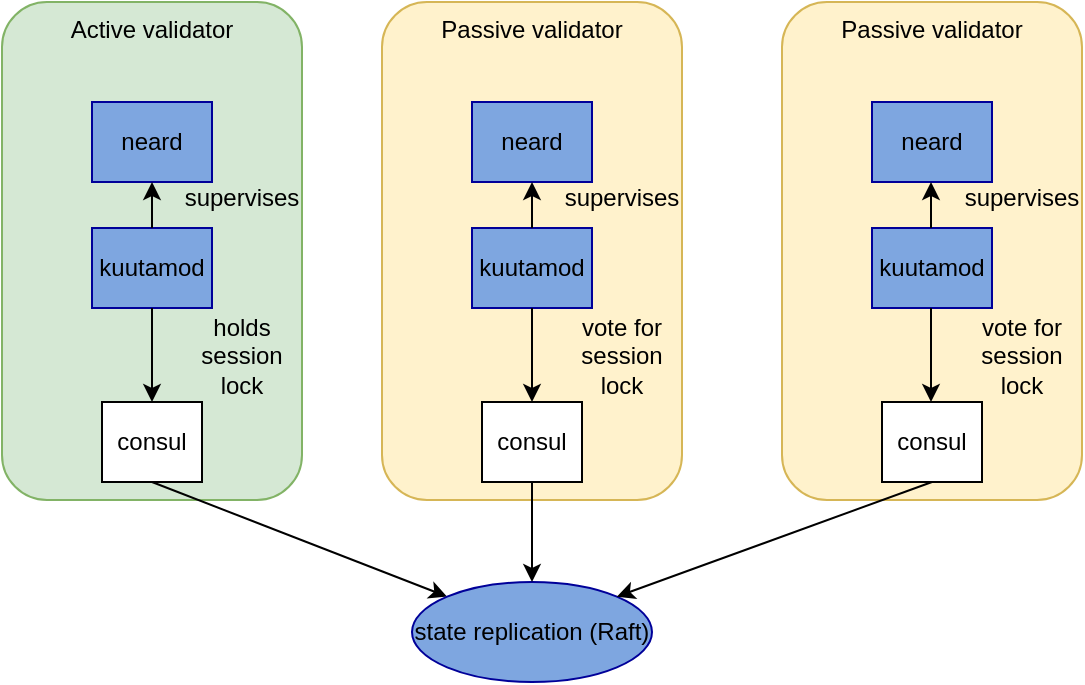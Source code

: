 <mxfile version="20.0.4" type="device" pages="2"><diagram id="UNz2Zc74tjYCbPoqR5BD" name="Page-1"><mxGraphModel dx="818" dy="612" grid="1" gridSize="10" guides="1" tooltips="1" connect="1" arrows="1" fold="1" page="1" pageScale="1" pageWidth="850" pageHeight="1100" math="0" shadow="0"><root><mxCell id="0"/><mxCell id="1" parent="0"/><mxCell id="oI91uR7ImIXGsI_JrSvF-1" value="Passive validator" style="rounded=1;whiteSpace=wrap;html=1;fillColor=#fff2cc;strokeColor=#d6b656;verticalAlign=top;" vertex="1" parent="1"><mxGeometry x="410" y="20" width="150" height="249" as="geometry"/></mxCell><mxCell id="oI91uR7ImIXGsI_JrSvF-2" value="consul" style="rounded=0;whiteSpace=wrap;html=1;" vertex="1" parent="1"><mxGeometry x="460" y="220" width="50" height="40" as="geometry"/></mxCell><mxCell id="aDdlfhDbfCe6KnAUiW1w-5" value="Active validator" style="rounded=1;whiteSpace=wrap;html=1;fillColor=#d5e8d4;strokeColor=#82b366;verticalAlign=top;" parent="1" vertex="1"><mxGeometry x="20" y="20" width="150" height="249" as="geometry"/></mxCell><mxCell id="dsceiqcpTRimamaItmek-2" value="Passive validator" style="rounded=1;whiteSpace=wrap;html=1;fillColor=#fff2cc;strokeColor=#d6b656;verticalAlign=top;" parent="1" vertex="1"><mxGeometry x="210" y="20" width="150" height="249" as="geometry"/></mxCell><mxCell id="dsceiqcpTRimamaItmek-4" value="consul" style="rounded=0;whiteSpace=wrap;html=1;" parent="1" vertex="1"><mxGeometry x="70" y="220" width="50" height="40" as="geometry"/></mxCell><mxCell id="dsceiqcpTRimamaItmek-5" value="consul" style="rounded=0;whiteSpace=wrap;html=1;" parent="1" vertex="1"><mxGeometry x="260" y="220" width="50" height="40" as="geometry"/></mxCell><mxCell id="dsceiqcpTRimamaItmek-11" value="" style="endArrow=classic;html=1;rounded=0;exitX=0.5;exitY=1;exitDx=0;exitDy=0;entryX=0;entryY=0;entryDx=0;entryDy=0;" parent="1" source="dsceiqcpTRimamaItmek-4" target="dsceiqcpTRimamaItmek-12" edge="1"><mxGeometry width="50" height="50" relative="1" as="geometry"><mxPoint x="320" y="410" as="sourcePoint"/><mxPoint x="243.431" y="317.322" as="targetPoint"/></mxGeometry></mxCell><mxCell id="dsceiqcpTRimamaItmek-12" value="state replication (Raft)" style="ellipse;whiteSpace=wrap;html=1;strokeColor=#000099;fillColor=#7EA6E0;" parent="1" vertex="1"><mxGeometry x="225" y="310" width="120" height="50" as="geometry"/></mxCell><mxCell id="dsceiqcpTRimamaItmek-13" value="" style="endArrow=classic;html=1;rounded=0;exitX=0.5;exitY=1;exitDx=0;exitDy=0;" parent="1" source="dsceiqcpTRimamaItmek-5" target="dsceiqcpTRimamaItmek-12" edge="1"><mxGeometry width="50" height="50" relative="1" as="geometry"><mxPoint x="120" y="440" as="sourcePoint"/><mxPoint x="170" y="390" as="targetPoint"/></mxGeometry></mxCell><mxCell id="dsceiqcpTRimamaItmek-20" value="kuutamod" style="rounded=0;whiteSpace=wrap;html=1;strokeColor=#000099;fillColor=#7EA6E0;" parent="1" vertex="1"><mxGeometry x="255" y="133" width="60" height="40" as="geometry"/></mxCell><mxCell id="dsceiqcpTRimamaItmek-14" value="" style="endArrow=classic;html=1;rounded=0;entryX=1;entryY=0;entryDx=0;entryDy=0;exitX=0.5;exitY=1;exitDx=0;exitDy=0;" parent="1" source="oI91uR7ImIXGsI_JrSvF-2" target="dsceiqcpTRimamaItmek-12" edge="1"><mxGeometry width="50" height="50" relative="1" as="geometry"><mxPoint x="490" y="350" as="sourcePoint"/><mxPoint x="295" y="320" as="targetPoint"/></mxGeometry></mxCell><mxCell id="dsceiqcpTRimamaItmek-21" value="neard" style="rounded=0;whiteSpace=wrap;html=1;strokeColor=#000099;fillColor=#7EA6E0;" parent="1" vertex="1"><mxGeometry x="255" y="70" width="60" height="40" as="geometry"/></mxCell><mxCell id="dsceiqcpTRimamaItmek-25" value="" style="endArrow=classic;html=1;rounded=0;exitX=0.5;exitY=0;exitDx=0;exitDy=0;" parent="1" source="dsceiqcpTRimamaItmek-20" target="dsceiqcpTRimamaItmek-21" edge="1"><mxGeometry width="50" height="50" relative="1" as="geometry"><mxPoint x="160" y="180" as="sourcePoint"/><mxPoint x="210" y="130" as="targetPoint"/></mxGeometry></mxCell><mxCell id="dsceiqcpTRimamaItmek-30" value="kuutamod" style="rounded=0;whiteSpace=wrap;html=1;strokeColor=#000099;fillColor=#7EA6E0;" parent="1" vertex="1"><mxGeometry x="65" y="133" width="60" height="40" as="geometry"/></mxCell><mxCell id="dsceiqcpTRimamaItmek-31" value="neard" style="rounded=0;whiteSpace=wrap;html=1;strokeColor=#000099;fillColor=#7EA6E0;" parent="1" vertex="1"><mxGeometry x="65" y="70" width="60" height="40" as="geometry"/></mxCell><mxCell id="dsceiqcpTRimamaItmek-32" value="" style="endArrow=classic;html=1;rounded=0;exitX=0.5;exitY=0;exitDx=0;exitDy=0;entryX=0.5;entryY=1;entryDx=0;entryDy=0;" parent="1" source="dsceiqcpTRimamaItmek-30" target="dsceiqcpTRimamaItmek-31" edge="1"><mxGeometry width="50" height="50" relative="1" as="geometry"><mxPoint x="85" y="160" as="sourcePoint"/><mxPoint x="135" y="110" as="targetPoint"/></mxGeometry></mxCell><mxCell id="dsceiqcpTRimamaItmek-33" value="supervises" style="text;html=1;strokeColor=none;fillColor=none;align=center;verticalAlign=middle;whiteSpace=wrap;rounded=0;" parent="1" vertex="1"><mxGeometry x="110" y="103" width="60" height="30" as="geometry"/></mxCell><mxCell id="dsceiqcpTRimamaItmek-34" value="supervises" style="text;html=1;strokeColor=none;fillColor=none;align=center;verticalAlign=middle;whiteSpace=wrap;rounded=0;" parent="1" vertex="1"><mxGeometry x="300" y="103" width="60" height="30" as="geometry"/></mxCell><mxCell id="dsceiqcpTRimamaItmek-36" value="" style="endArrow=classic;html=1;rounded=0;exitX=0.5;exitY=1;exitDx=0;exitDy=0;entryX=0.5;entryY=0;entryDx=0;entryDy=0;" parent="1" source="dsceiqcpTRimamaItmek-30" target="dsceiqcpTRimamaItmek-4" edge="1"><mxGeometry width="50" height="50" relative="1" as="geometry"><mxPoint x="310" y="200" as="sourcePoint"/><mxPoint x="360" y="150" as="targetPoint"/></mxGeometry></mxCell><mxCell id="dsceiqcpTRimamaItmek-37" value="holds session lock" style="text;html=1;strokeColor=none;fillColor=none;align=center;verticalAlign=middle;whiteSpace=wrap;rounded=0;" parent="1" vertex="1"><mxGeometry x="110" y="173" width="60" height="47" as="geometry"/></mxCell><mxCell id="dsceiqcpTRimamaItmek-38" value="vote for session lock" style="text;html=1;strokeColor=none;fillColor=none;align=center;verticalAlign=middle;whiteSpace=wrap;rounded=0;" parent="1" vertex="1"><mxGeometry x="300" y="173" width="60" height="47" as="geometry"/></mxCell><mxCell id="dsceiqcpTRimamaItmek-39" value="" style="endArrow=classic;html=1;rounded=0;exitX=0.5;exitY=1;exitDx=0;exitDy=0;entryX=0.5;entryY=0;entryDx=0;entryDy=0;" parent="1" source="dsceiqcpTRimamaItmek-20" target="dsceiqcpTRimamaItmek-5" edge="1"><mxGeometry width="50" height="50" relative="1" as="geometry"><mxPoint x="105" y="183" as="sourcePoint"/><mxPoint x="105" y="230" as="targetPoint"/></mxGeometry></mxCell><mxCell id="oI91uR7ImIXGsI_JrSvF-4" value="kuutamod" style="rounded=0;whiteSpace=wrap;html=1;strokeColor=#000099;fillColor=#7EA6E0;" vertex="1" parent="1"><mxGeometry x="455" y="133" width="60" height="40" as="geometry"/></mxCell><mxCell id="oI91uR7ImIXGsI_JrSvF-5" value="neard" style="rounded=0;whiteSpace=wrap;html=1;strokeColor=#000099;fillColor=#7EA6E0;" vertex="1" parent="1"><mxGeometry x="455" y="70" width="60" height="40" as="geometry"/></mxCell><mxCell id="oI91uR7ImIXGsI_JrSvF-6" value="supervises" style="text;html=1;strokeColor=none;fillColor=none;align=center;verticalAlign=middle;whiteSpace=wrap;rounded=0;" vertex="1" parent="1"><mxGeometry x="500" y="103" width="60" height="30" as="geometry"/></mxCell><mxCell id="oI91uR7ImIXGsI_JrSvF-7" value="vote for session lock" style="text;html=1;strokeColor=none;fillColor=none;align=center;verticalAlign=middle;whiteSpace=wrap;rounded=0;" vertex="1" parent="1"><mxGeometry x="500" y="173" width="60" height="47" as="geometry"/></mxCell><mxCell id="oI91uR7ImIXGsI_JrSvF-8" value="" style="endArrow=classic;html=1;rounded=0;exitX=0.5;exitY=1;exitDx=0;exitDy=0;entryX=0.5;entryY=0;entryDx=0;entryDy=0;" edge="1" parent="1"><mxGeometry width="50" height="50" relative="1" as="geometry"><mxPoint x="484.5" y="173" as="sourcePoint"/><mxPoint x="484.5" y="220" as="targetPoint"/></mxGeometry></mxCell><mxCell id="oI91uR7ImIXGsI_JrSvF-9" value="" style="endArrow=classic;html=1;rounded=0;exitX=0.5;exitY=0;exitDx=0;exitDy=0;" edge="1" parent="1"><mxGeometry width="50" height="50" relative="1" as="geometry"><mxPoint x="484.5" y="133" as="sourcePoint"/><mxPoint x="484.5" y="110" as="targetPoint"/></mxGeometry></mxCell></root></mxGraphModel></diagram><diagram id="NysBb_dIZ3jrPYy0TnEE" name="Page-2"><mxGraphModel dx="818" dy="612" grid="1" gridSize="10" guides="1" tooltips="1" connect="1" arrows="1" fold="1" page="1" pageScale="1" pageWidth="850" pageHeight="1100" math="0" shadow="0"><root><mxCell id="0"/><mxCell id="1" parent="0"/></root></mxGraphModel></diagram></mxfile>
